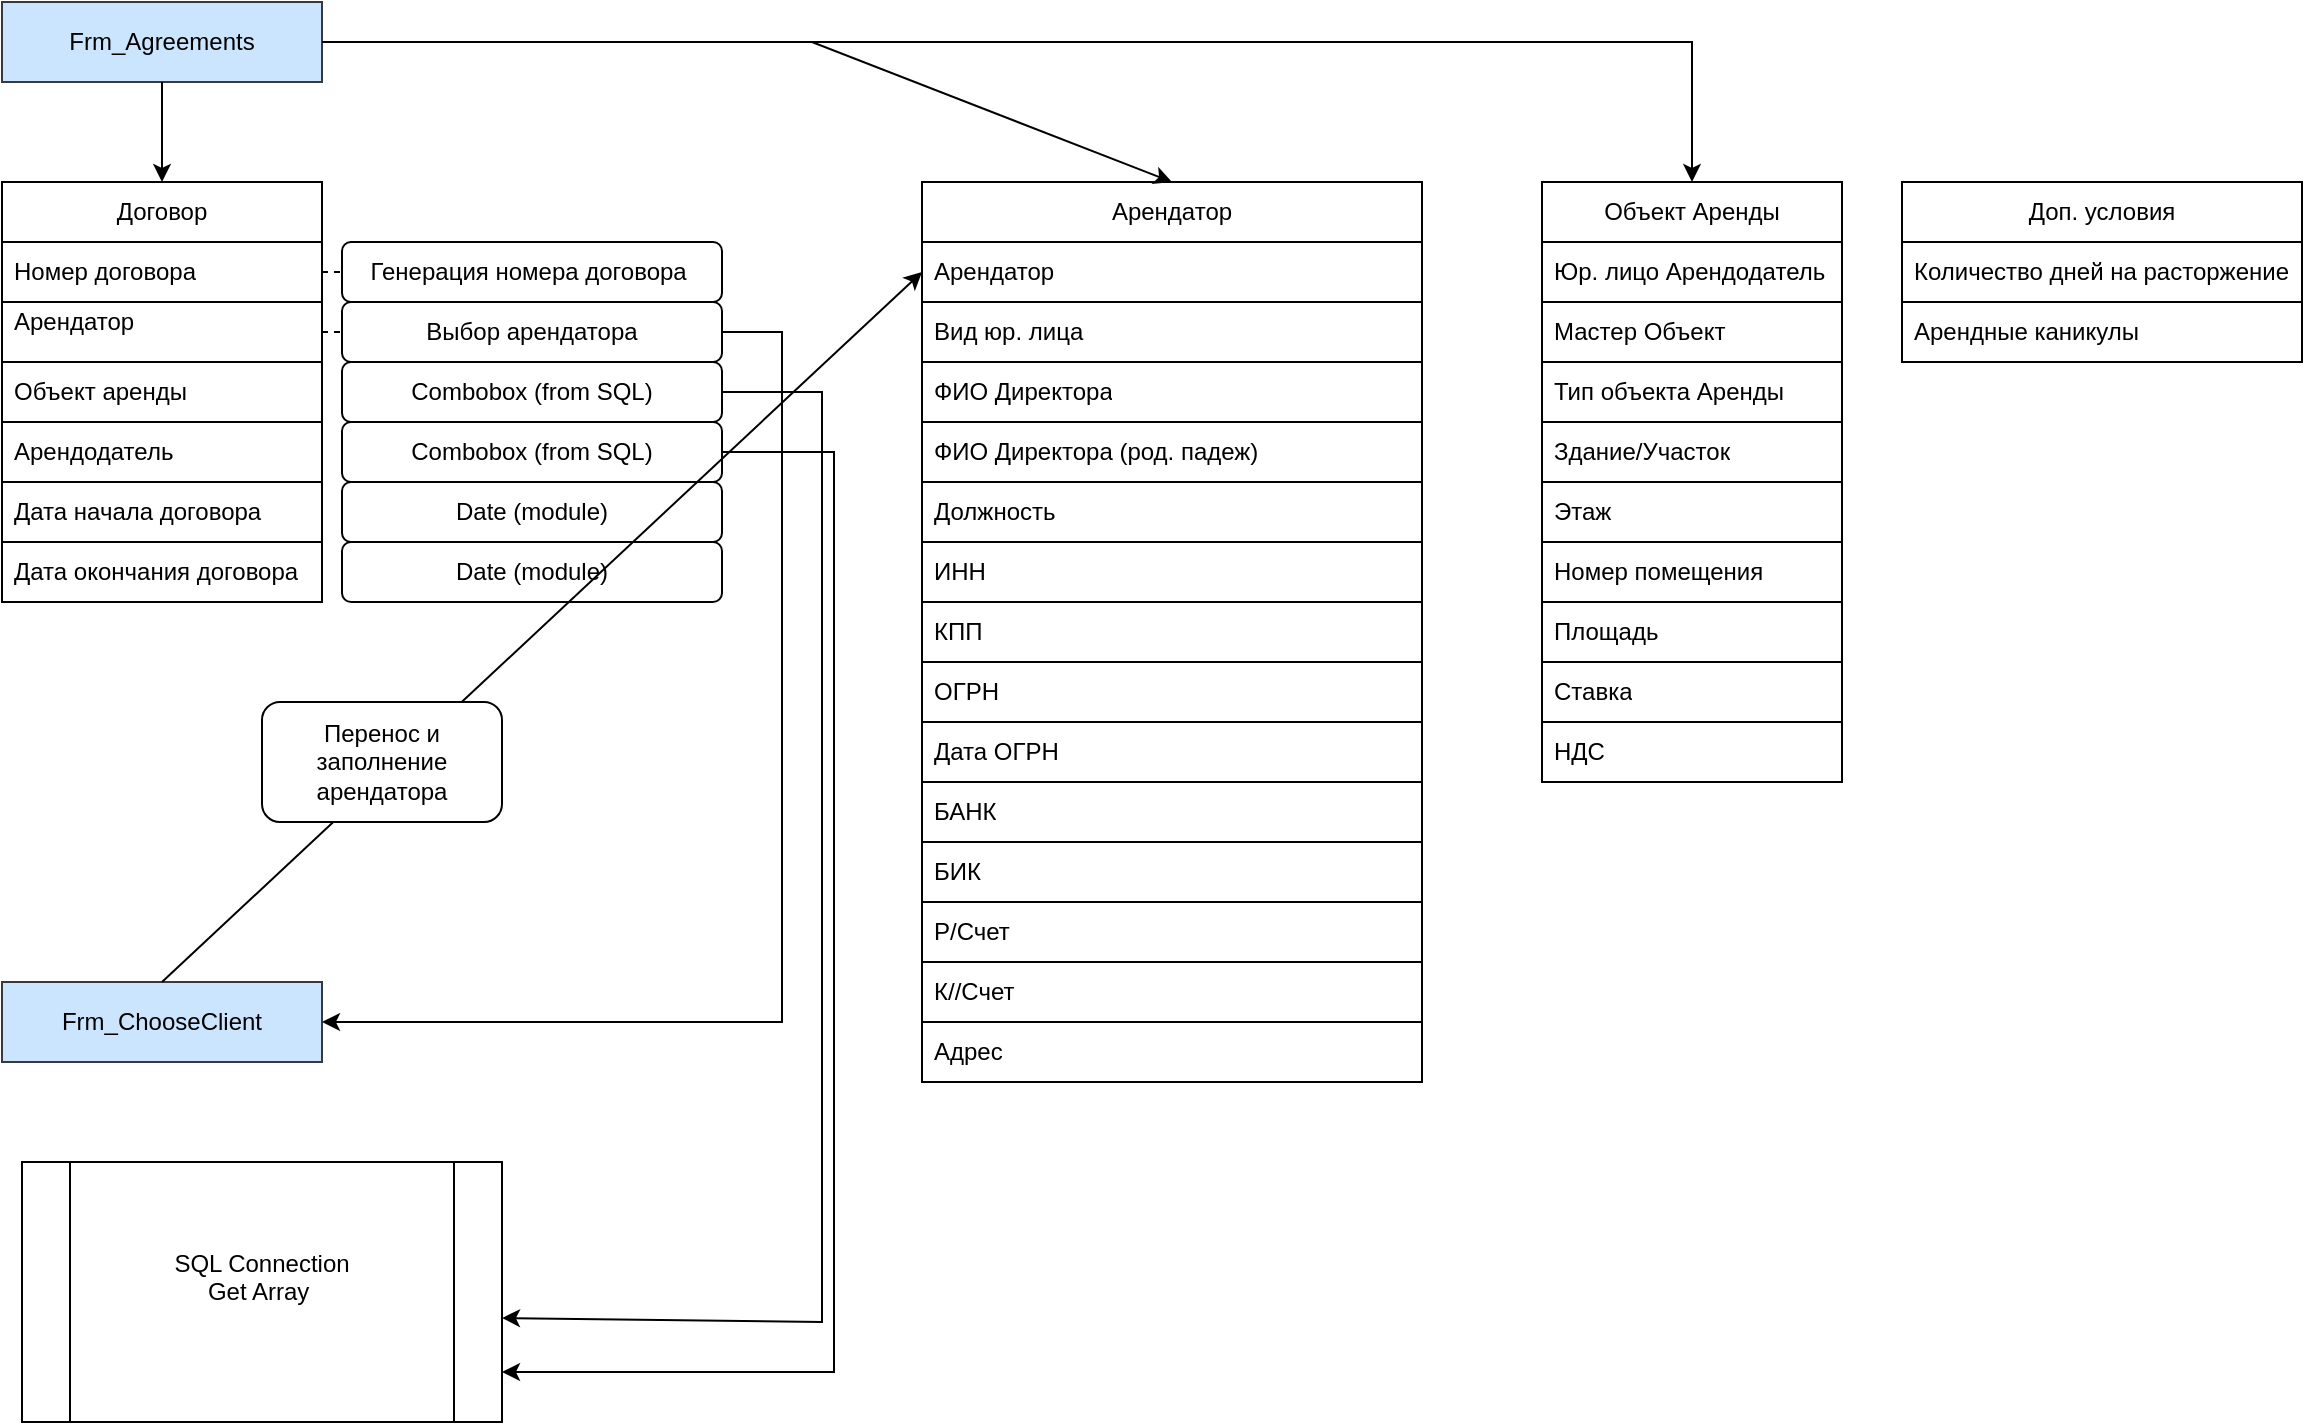<mxfile version="28.1.1">
  <diagram name="Страница — 1" id="A1ghsF1BjzzaB-2pd9RQ">
    <mxGraphModel dx="1412" dy="729" grid="1" gridSize="10" guides="1" tooltips="1" connect="1" arrows="1" fold="1" page="1" pageScale="1" pageWidth="3300" pageHeight="4681" math="0" shadow="0">
      <root>
        <mxCell id="0" />
        <mxCell id="1" parent="0" />
        <mxCell id="P2KhmCayWL-FT-29fX9e-1" value="Frm_Agreements" style="rounded=0;whiteSpace=wrap;html=1;fillColor=#cce5ff;strokeColor=#36393d;" parent="1" vertex="1">
          <mxGeometry x="20" y="20" width="160" height="40" as="geometry" />
        </mxCell>
        <mxCell id="P2KhmCayWL-FT-29fX9e-7" value="Договор" style="swimlane;fontStyle=0;childLayout=stackLayout;horizontal=1;startSize=30;horizontalStack=0;resizeParent=1;resizeParentMax=0;resizeLast=0;collapsible=1;marginBottom=0;whiteSpace=wrap;html=1;" parent="1" vertex="1">
          <mxGeometry x="20" y="110" width="160" height="210" as="geometry" />
        </mxCell>
        <mxCell id="P2KhmCayWL-FT-29fX9e-8" value="Номер договора" style="text;strokeColor=default;fillColor=none;align=left;verticalAlign=middle;spacingLeft=4;spacingRight=4;overflow=hidden;points=[[0,0.5],[1,0.5]];portConstraint=eastwest;rotatable=0;whiteSpace=wrap;html=1;" parent="P2KhmCayWL-FT-29fX9e-7" vertex="1">
          <mxGeometry y="30" width="160" height="30" as="geometry" />
        </mxCell>
        <mxCell id="P2KhmCayWL-FT-29fX9e-9" value="Арендатор&lt;div&gt;&lt;br&gt;&lt;/div&gt;" style="text;strokeColor=default;fillColor=none;align=left;verticalAlign=middle;spacingLeft=4;spacingRight=4;overflow=hidden;points=[[0,0.5],[1,0.5]];portConstraint=eastwest;rotatable=0;whiteSpace=wrap;html=1;" parent="P2KhmCayWL-FT-29fX9e-7" vertex="1">
          <mxGeometry y="60" width="160" height="30" as="geometry" />
        </mxCell>
        <mxCell id="P2KhmCayWL-FT-29fX9e-10" value="Объект аренды" style="text;strokeColor=default;fillColor=none;align=left;verticalAlign=middle;spacingLeft=4;spacingRight=4;overflow=hidden;points=[[0,0.5],[1,0.5]];portConstraint=eastwest;rotatable=0;whiteSpace=wrap;html=1;" parent="P2KhmCayWL-FT-29fX9e-7" vertex="1">
          <mxGeometry y="90" width="160" height="30" as="geometry" />
        </mxCell>
        <mxCell id="P2KhmCayWL-FT-29fX9e-11" value="Арендодатель" style="text;strokeColor=default;fillColor=none;align=left;verticalAlign=middle;spacingLeft=4;spacingRight=4;overflow=hidden;points=[[0,0.5],[1,0.5]];portConstraint=eastwest;rotatable=0;whiteSpace=wrap;html=1;" parent="P2KhmCayWL-FT-29fX9e-7" vertex="1">
          <mxGeometry y="120" width="160" height="30" as="geometry" />
        </mxCell>
        <mxCell id="P2KhmCayWL-FT-29fX9e-12" value="Дата начала договора" style="text;strokeColor=none;fillColor=none;align=left;verticalAlign=middle;spacingLeft=4;spacingRight=4;overflow=hidden;points=[[0,0.5],[1,0.5]];portConstraint=eastwest;rotatable=0;whiteSpace=wrap;html=1;" parent="P2KhmCayWL-FT-29fX9e-7" vertex="1">
          <mxGeometry y="150" width="160" height="30" as="geometry" />
        </mxCell>
        <mxCell id="P2KhmCayWL-FT-29fX9e-13" value="Дата окончания договора" style="text;strokeColor=default;fillColor=none;align=left;verticalAlign=middle;spacingLeft=4;spacingRight=4;overflow=hidden;points=[[0,0.5],[1,0.5]];portConstraint=eastwest;rotatable=0;whiteSpace=wrap;html=1;" parent="P2KhmCayWL-FT-29fX9e-7" vertex="1">
          <mxGeometry y="180" width="160" height="30" as="geometry" />
        </mxCell>
        <mxCell id="P2KhmCayWL-FT-29fX9e-14" value="" style="endArrow=classic;html=1;rounded=0;exitX=0.5;exitY=1;exitDx=0;exitDy=0;entryX=0.5;entryY=0;entryDx=0;entryDy=0;" parent="1" source="P2KhmCayWL-FT-29fX9e-1" target="P2KhmCayWL-FT-29fX9e-7" edge="1">
          <mxGeometry width="50" height="50" relative="1" as="geometry">
            <mxPoint x="360" y="140" as="sourcePoint" />
            <mxPoint x="410" y="90" as="targetPoint" />
          </mxGeometry>
        </mxCell>
        <mxCell id="P2KhmCayWL-FT-29fX9e-15" value="Арендатор" style="swimlane;fontStyle=0;childLayout=stackLayout;horizontal=1;startSize=30;horizontalStack=0;resizeParent=1;resizeParentMax=0;resizeLast=0;collapsible=1;marginBottom=0;whiteSpace=wrap;html=1;" parent="1" vertex="1">
          <mxGeometry x="480" y="110" width="250" height="450" as="geometry" />
        </mxCell>
        <mxCell id="P2KhmCayWL-FT-29fX9e-16" value="Арендатор" style="text;strokeColor=none;fillColor=none;align=left;verticalAlign=middle;spacingLeft=4;spacingRight=4;overflow=hidden;points=[[0,0.5],[1,0.5]];portConstraint=eastwest;rotatable=0;whiteSpace=wrap;html=1;" parent="P2KhmCayWL-FT-29fX9e-15" vertex="1">
          <mxGeometry y="30" width="250" height="30" as="geometry" />
        </mxCell>
        <mxCell id="P2KhmCayWL-FT-29fX9e-17" value="&lt;div&gt;Вид юр. лица&lt;/div&gt;" style="text;strokeColor=default;fillColor=none;align=left;verticalAlign=middle;spacingLeft=4;spacingRight=4;overflow=hidden;points=[[0,0.5],[1,0.5]];portConstraint=eastwest;rotatable=0;whiteSpace=wrap;html=1;" parent="P2KhmCayWL-FT-29fX9e-15" vertex="1">
          <mxGeometry y="60" width="250" height="30" as="geometry" />
        </mxCell>
        <mxCell id="P2KhmCayWL-FT-29fX9e-18" value="ФИО Директора" style="text;strokeColor=default;fillColor=none;align=left;verticalAlign=middle;spacingLeft=4;spacingRight=4;overflow=hidden;points=[[0,0.5],[1,0.5]];portConstraint=eastwest;rotatable=0;whiteSpace=wrap;html=1;" parent="P2KhmCayWL-FT-29fX9e-15" vertex="1">
          <mxGeometry y="90" width="250" height="30" as="geometry" />
        </mxCell>
        <mxCell id="P2KhmCayWL-FT-29fX9e-19" value="ФИО Директора (род. падеж)" style="text;strokeColor=default;fillColor=none;align=left;verticalAlign=middle;spacingLeft=4;spacingRight=4;overflow=hidden;points=[[0,0.5],[1,0.5]];portConstraint=eastwest;rotatable=0;whiteSpace=wrap;html=1;" parent="P2KhmCayWL-FT-29fX9e-15" vertex="1">
          <mxGeometry y="120" width="250" height="30" as="geometry" />
        </mxCell>
        <mxCell id="P2KhmCayWL-FT-29fX9e-20" value="Должность" style="text;strokeColor=default;fillColor=none;align=left;verticalAlign=middle;spacingLeft=4;spacingRight=4;overflow=hidden;points=[[0,0.5],[1,0.5]];portConstraint=eastwest;rotatable=0;whiteSpace=wrap;html=1;" parent="P2KhmCayWL-FT-29fX9e-15" vertex="1">
          <mxGeometry y="150" width="250" height="30" as="geometry" />
        </mxCell>
        <mxCell id="P2KhmCayWL-FT-29fX9e-21" value="ИНН" style="text;strokeColor=default;fillColor=none;align=left;verticalAlign=middle;spacingLeft=4;spacingRight=4;overflow=hidden;points=[[0,0.5],[1,0.5]];portConstraint=eastwest;rotatable=0;whiteSpace=wrap;html=1;" parent="P2KhmCayWL-FT-29fX9e-15" vertex="1">
          <mxGeometry y="180" width="250" height="30" as="geometry" />
        </mxCell>
        <mxCell id="P2KhmCayWL-FT-29fX9e-22" value="КПП" style="text;strokeColor=default;fillColor=none;align=left;verticalAlign=middle;spacingLeft=4;spacingRight=4;overflow=hidden;points=[[0,0.5],[1,0.5]];portConstraint=eastwest;rotatable=0;whiteSpace=wrap;html=1;" parent="P2KhmCayWL-FT-29fX9e-15" vertex="1">
          <mxGeometry y="210" width="250" height="30" as="geometry" />
        </mxCell>
        <mxCell id="P2KhmCayWL-FT-29fX9e-23" value="ОГРН" style="text;strokeColor=default;fillColor=none;align=left;verticalAlign=middle;spacingLeft=4;spacingRight=4;overflow=hidden;points=[[0,0.5],[1,0.5]];portConstraint=eastwest;rotatable=0;whiteSpace=wrap;html=1;" parent="P2KhmCayWL-FT-29fX9e-15" vertex="1">
          <mxGeometry y="240" width="250" height="30" as="geometry" />
        </mxCell>
        <mxCell id="P2KhmCayWL-FT-29fX9e-24" value="Дата ОГРН" style="text;strokeColor=default;fillColor=none;align=left;verticalAlign=middle;spacingLeft=4;spacingRight=4;overflow=hidden;points=[[0,0.5],[1,0.5]];portConstraint=eastwest;rotatable=0;whiteSpace=wrap;html=1;" parent="P2KhmCayWL-FT-29fX9e-15" vertex="1">
          <mxGeometry y="270" width="250" height="30" as="geometry" />
        </mxCell>
        <mxCell id="P2KhmCayWL-FT-29fX9e-25" value="БАНК" style="text;strokeColor=default;fillColor=none;align=left;verticalAlign=middle;spacingLeft=4;spacingRight=4;overflow=hidden;points=[[0,0.5],[1,0.5]];portConstraint=eastwest;rotatable=0;whiteSpace=wrap;html=1;" parent="P2KhmCayWL-FT-29fX9e-15" vertex="1">
          <mxGeometry y="300" width="250" height="30" as="geometry" />
        </mxCell>
        <mxCell id="P2KhmCayWL-FT-29fX9e-26" value="БИК" style="text;strokeColor=default;fillColor=none;align=left;verticalAlign=middle;spacingLeft=4;spacingRight=4;overflow=hidden;points=[[0,0.5],[1,0.5]];portConstraint=eastwest;rotatable=0;whiteSpace=wrap;html=1;" parent="P2KhmCayWL-FT-29fX9e-15" vertex="1">
          <mxGeometry y="330" width="250" height="30" as="geometry" />
        </mxCell>
        <mxCell id="P2KhmCayWL-FT-29fX9e-27" value="Р/Счет" style="text;strokeColor=default;fillColor=none;align=left;verticalAlign=middle;spacingLeft=4;spacingRight=4;overflow=hidden;points=[[0,0.5],[1,0.5]];portConstraint=eastwest;rotatable=0;whiteSpace=wrap;html=1;" parent="P2KhmCayWL-FT-29fX9e-15" vertex="1">
          <mxGeometry y="360" width="250" height="30" as="geometry" />
        </mxCell>
        <mxCell id="P2KhmCayWL-FT-29fX9e-28" value="К//Счет" style="text;strokeColor=default;fillColor=none;align=left;verticalAlign=middle;spacingLeft=4;spacingRight=4;overflow=hidden;points=[[0,0.5],[1,0.5]];portConstraint=eastwest;rotatable=0;whiteSpace=wrap;html=1;" parent="P2KhmCayWL-FT-29fX9e-15" vertex="1">
          <mxGeometry y="390" width="250" height="30" as="geometry" />
        </mxCell>
        <mxCell id="P2KhmCayWL-FT-29fX9e-29" value="Адрес" style="text;strokeColor=default;fillColor=none;align=left;verticalAlign=middle;spacingLeft=4;spacingRight=4;overflow=hidden;points=[[0,0.5],[1,0.5]];portConstraint=eastwest;rotatable=0;whiteSpace=wrap;html=1;" parent="P2KhmCayWL-FT-29fX9e-15" vertex="1">
          <mxGeometry y="420" width="250" height="30" as="geometry" />
        </mxCell>
        <mxCell id="P2KhmCayWL-FT-29fX9e-30" value="" style="endArrow=classic;html=1;rounded=0;exitX=1;exitY=0.5;exitDx=0;exitDy=0;entryX=0.5;entryY=0;entryDx=0;entryDy=0;" parent="1" source="P2KhmCayWL-FT-29fX9e-1" target="P2KhmCayWL-FT-29fX9e-15" edge="1">
          <mxGeometry width="50" height="50" relative="1" as="geometry">
            <mxPoint x="520" y="290" as="sourcePoint" />
            <mxPoint x="570" y="240" as="targetPoint" />
            <Array as="points">
              <mxPoint x="425" y="40" />
            </Array>
          </mxGeometry>
        </mxCell>
        <mxCell id="P2KhmCayWL-FT-29fX9e-32" value="Генерация номера договора&amp;nbsp;" style="rounded=1;whiteSpace=wrap;html=1;fillColor=light-dark(#FFFFFF,#66FF66);" parent="1" vertex="1">
          <mxGeometry x="190" y="140" width="190" height="30" as="geometry" />
        </mxCell>
        <mxCell id="P2KhmCayWL-FT-29fX9e-33" value="" style="endArrow=none;dashed=1;html=1;rounded=0;" parent="1" source="P2KhmCayWL-FT-29fX9e-8" target="P2KhmCayWL-FT-29fX9e-32" edge="1">
          <mxGeometry width="50" height="50" relative="1" as="geometry">
            <mxPoint x="550" y="370" as="sourcePoint" />
            <mxPoint x="600" y="320" as="targetPoint" />
          </mxGeometry>
        </mxCell>
        <mxCell id="P2KhmCayWL-FT-29fX9e-34" value="Выбор арендатора" style="rounded=1;whiteSpace=wrap;html=1;" parent="1" vertex="1">
          <mxGeometry x="190" y="170" width="190" height="30" as="geometry" />
        </mxCell>
        <mxCell id="P2KhmCayWL-FT-29fX9e-35" value="Frm_ChooseClient" style="rounded=0;whiteSpace=wrap;html=1;fillColor=#cce5ff;strokeColor=#36393d;" parent="1" vertex="1">
          <mxGeometry x="20" y="510" width="160" height="40" as="geometry" />
        </mxCell>
        <mxCell id="P2KhmCayWL-FT-29fX9e-37" value="" style="endArrow=none;dashed=1;html=1;rounded=0;" parent="1" source="P2KhmCayWL-FT-29fX9e-9" target="P2KhmCayWL-FT-29fX9e-34" edge="1">
          <mxGeometry width="50" height="50" relative="1" as="geometry">
            <mxPoint x="550" y="270" as="sourcePoint" />
            <mxPoint x="600" y="220" as="targetPoint" />
          </mxGeometry>
        </mxCell>
        <mxCell id="P2KhmCayWL-FT-29fX9e-38" value="Combobox (from SQL)" style="rounded=1;whiteSpace=wrap;html=1;" parent="1" vertex="1">
          <mxGeometry x="190" y="200" width="190" height="30" as="geometry" />
        </mxCell>
        <mxCell id="P2KhmCayWL-FT-29fX9e-39" value="Combobox (from SQL)" style="rounded=1;whiteSpace=wrap;html=1;" parent="1" vertex="1">
          <mxGeometry x="190" y="230" width="190" height="30" as="geometry" />
        </mxCell>
        <mxCell id="P2KhmCayWL-FT-29fX9e-40" value="Date (module)" style="rounded=1;whiteSpace=wrap;html=1;fillColor=light-dark(#FFFFFF,#FF9933);" parent="1" vertex="1">
          <mxGeometry x="190" y="260" width="190" height="30" as="geometry" />
        </mxCell>
        <mxCell id="P2KhmCayWL-FT-29fX9e-41" value="Date (module)" style="rounded=1;whiteSpace=wrap;html=1;fillColor=light-dark(#FFFFFF,#FF9933);" parent="1" vertex="1">
          <mxGeometry x="190" y="290" width="190" height="30" as="geometry" />
        </mxCell>
        <mxCell id="jIrSYvurTz4iu8cJAzpZ-1" value="" style="endArrow=classic;html=1;rounded=0;exitX=1;exitY=0.5;exitDx=0;exitDy=0;entryX=1;entryY=0.5;entryDx=0;entryDy=0;" parent="1" source="P2KhmCayWL-FT-29fX9e-34" target="P2KhmCayWL-FT-29fX9e-35" edge="1">
          <mxGeometry width="50" height="50" relative="1" as="geometry">
            <mxPoint x="550" y="270" as="sourcePoint" />
            <mxPoint x="600" y="220" as="targetPoint" />
            <Array as="points">
              <mxPoint x="410" y="185" />
              <mxPoint x="410" y="530" />
            </Array>
          </mxGeometry>
        </mxCell>
        <mxCell id="jIrSYvurTz4iu8cJAzpZ-2" value="SQL Connection&lt;div&gt;Get Array&amp;nbsp;&lt;/div&gt;&lt;div&gt;&lt;br&gt;&lt;/div&gt;" style="shape=process;whiteSpace=wrap;html=1;backgroundOutline=1;" parent="1" vertex="1">
          <mxGeometry x="30" y="600" width="240" height="130" as="geometry" />
        </mxCell>
        <mxCell id="jIrSYvurTz4iu8cJAzpZ-3" value="" style="endArrow=classic;html=1;rounded=0;exitX=1;exitY=0.5;exitDx=0;exitDy=0;" parent="1" source="P2KhmCayWL-FT-29fX9e-38" edge="1">
          <mxGeometry width="50" height="50" relative="1" as="geometry">
            <mxPoint x="380" y="215" as="sourcePoint" />
            <mxPoint x="270" y="678" as="targetPoint" />
            <Array as="points">
              <mxPoint x="430" y="215" />
              <mxPoint x="430" y="680" />
            </Array>
          </mxGeometry>
        </mxCell>
        <mxCell id="jIrSYvurTz4iu8cJAzpZ-4" value="" style="endArrow=classic;html=1;rounded=0;exitX=1;exitY=0.5;exitDx=0;exitDy=0;" parent="1" source="P2KhmCayWL-FT-29fX9e-39" edge="1">
          <mxGeometry width="50" height="50" relative="1" as="geometry">
            <mxPoint x="386" y="240" as="sourcePoint" />
            <mxPoint x="270" y="705" as="targetPoint" />
            <Array as="points">
              <mxPoint x="436" y="245" />
              <mxPoint x="436" y="705" />
            </Array>
          </mxGeometry>
        </mxCell>
        <mxCell id="jIrSYvurTz4iu8cJAzpZ-5" value="" style="endArrow=classic;html=1;rounded=0;exitX=0.5;exitY=0;exitDx=0;exitDy=0;entryX=0;entryY=0.5;entryDx=0;entryDy=0;" parent="1" source="P2KhmCayWL-FT-29fX9e-35" target="P2KhmCayWL-FT-29fX9e-16" edge="1">
          <mxGeometry width="50" height="50" relative="1" as="geometry">
            <mxPoint x="550" y="370" as="sourcePoint" />
            <mxPoint x="600" y="320" as="targetPoint" />
          </mxGeometry>
        </mxCell>
        <mxCell id="jIrSYvurTz4iu8cJAzpZ-6" value="Перенос и заполнение арендатора" style="rounded=1;whiteSpace=wrap;html=1;" parent="1" vertex="1">
          <mxGeometry x="150" y="370" width="120" height="60" as="geometry" />
        </mxCell>
        <mxCell id="jIrSYvurTz4iu8cJAzpZ-7" value="Объект Аренды" style="swimlane;fontStyle=0;childLayout=stackLayout;horizontal=1;startSize=30;horizontalStack=0;resizeParent=1;resizeParentMax=0;resizeLast=0;collapsible=1;marginBottom=0;whiteSpace=wrap;html=1;" parent="1" vertex="1">
          <mxGeometry x="790" y="110" width="150" height="300" as="geometry" />
        </mxCell>
        <mxCell id="jIrSYvurTz4iu8cJAzpZ-8" value="Юр. лицо Арендодатель" style="text;strokeColor=none;fillColor=none;align=left;verticalAlign=middle;spacingLeft=4;spacingRight=4;overflow=hidden;points=[[0,0.5],[1,0.5]];portConstraint=eastwest;rotatable=0;whiteSpace=wrap;html=1;" parent="jIrSYvurTz4iu8cJAzpZ-7" vertex="1">
          <mxGeometry y="30" width="150" height="30" as="geometry" />
        </mxCell>
        <mxCell id="jIrSYvurTz4iu8cJAzpZ-9" value="&lt;div&gt;Мастер Объект&lt;span style=&quot;white-space: pre;&quot;&gt;&#x9;&lt;/span&gt;&lt;/div&gt;" style="text;strokeColor=default;fillColor=none;align=left;verticalAlign=middle;spacingLeft=4;spacingRight=4;overflow=hidden;points=[[0,0.5],[1,0.5]];portConstraint=eastwest;rotatable=0;whiteSpace=wrap;html=1;" parent="jIrSYvurTz4iu8cJAzpZ-7" vertex="1">
          <mxGeometry y="60" width="150" height="30" as="geometry" />
        </mxCell>
        <mxCell id="jIrSYvurTz4iu8cJAzpZ-10" value="Тип объекта Аренды" style="text;strokeColor=default;fillColor=none;align=left;verticalAlign=middle;spacingLeft=4;spacingRight=4;overflow=hidden;points=[[0,0.5],[1,0.5]];portConstraint=eastwest;rotatable=0;whiteSpace=wrap;html=1;" parent="jIrSYvurTz4iu8cJAzpZ-7" vertex="1">
          <mxGeometry y="90" width="150" height="30" as="geometry" />
        </mxCell>
        <mxCell id="jIrSYvurTz4iu8cJAzpZ-11" value="Здание/Участок" style="text;strokeColor=default;fillColor=none;align=left;verticalAlign=middle;spacingLeft=4;spacingRight=4;overflow=hidden;points=[[0,0.5],[1,0.5]];portConstraint=eastwest;rotatable=0;whiteSpace=wrap;html=1;" parent="jIrSYvurTz4iu8cJAzpZ-7" vertex="1">
          <mxGeometry y="120" width="150" height="30" as="geometry" />
        </mxCell>
        <mxCell id="jIrSYvurTz4iu8cJAzpZ-12" value="Этаж&lt;span style=&quot;white-space: pre;&quot;&gt;&#x9;&lt;/span&gt;" style="text;strokeColor=default;fillColor=none;align=left;verticalAlign=middle;spacingLeft=4;spacingRight=4;overflow=hidden;points=[[0,0.5],[1,0.5]];portConstraint=eastwest;rotatable=0;whiteSpace=wrap;html=1;" parent="jIrSYvurTz4iu8cJAzpZ-7" vertex="1">
          <mxGeometry y="150" width="150" height="30" as="geometry" />
        </mxCell>
        <mxCell id="jIrSYvurTz4iu8cJAzpZ-13" value="Номер помещения" style="text;strokeColor=default;fillColor=none;align=left;verticalAlign=middle;spacingLeft=4;spacingRight=4;overflow=hidden;points=[[0,0.5],[1,0.5]];portConstraint=eastwest;rotatable=0;whiteSpace=wrap;html=1;" parent="jIrSYvurTz4iu8cJAzpZ-7" vertex="1">
          <mxGeometry y="180" width="150" height="30" as="geometry" />
        </mxCell>
        <mxCell id="jIrSYvurTz4iu8cJAzpZ-14" value="Площадь" style="text;strokeColor=default;fillColor=none;align=left;verticalAlign=middle;spacingLeft=4;spacingRight=4;overflow=hidden;points=[[0,0.5],[1,0.5]];portConstraint=eastwest;rotatable=0;whiteSpace=wrap;html=1;" parent="jIrSYvurTz4iu8cJAzpZ-7" vertex="1">
          <mxGeometry y="210" width="150" height="30" as="geometry" />
        </mxCell>
        <mxCell id="jIrSYvurTz4iu8cJAzpZ-15" value="Ставка" style="text;strokeColor=default;fillColor=none;align=left;verticalAlign=middle;spacingLeft=4;spacingRight=4;overflow=hidden;points=[[0,0.5],[1,0.5]];portConstraint=eastwest;rotatable=0;whiteSpace=wrap;html=1;" parent="jIrSYvurTz4iu8cJAzpZ-7" vertex="1">
          <mxGeometry y="240" width="150" height="30" as="geometry" />
        </mxCell>
        <mxCell id="jIrSYvurTz4iu8cJAzpZ-16" value="НДС" style="text;strokeColor=default;fillColor=none;align=left;verticalAlign=middle;spacingLeft=4;spacingRight=4;overflow=hidden;points=[[0,0.5],[1,0.5]];portConstraint=eastwest;rotatable=0;whiteSpace=wrap;html=1;" parent="jIrSYvurTz4iu8cJAzpZ-7" vertex="1">
          <mxGeometry y="270" width="150" height="30" as="geometry" />
        </mxCell>
        <mxCell id="jIrSYvurTz4iu8cJAzpZ-22" value="Доп. условия" style="swimlane;fontStyle=0;childLayout=stackLayout;horizontal=1;startSize=30;horizontalStack=0;resizeParent=1;resizeParentMax=0;resizeLast=0;collapsible=1;marginBottom=0;whiteSpace=wrap;html=1;" parent="1" vertex="1">
          <mxGeometry x="970" y="110" width="200" height="90" as="geometry" />
        </mxCell>
        <mxCell id="jIrSYvurTz4iu8cJAzpZ-23" value="Количество дней на расторжение" style="text;strokeColor=none;fillColor=none;align=left;verticalAlign=middle;spacingLeft=4;spacingRight=4;overflow=hidden;points=[[0,0.5],[1,0.5]];portConstraint=eastwest;rotatable=0;whiteSpace=wrap;html=1;" parent="jIrSYvurTz4iu8cJAzpZ-22" vertex="1">
          <mxGeometry y="30" width="200" height="30" as="geometry" />
        </mxCell>
        <mxCell id="jIrSYvurTz4iu8cJAzpZ-24" value="Арендные каникулы" style="text;strokeColor=default;fillColor=none;align=left;verticalAlign=middle;spacingLeft=4;spacingRight=4;overflow=hidden;points=[[0,0.5],[1,0.5]];portConstraint=eastwest;rotatable=0;whiteSpace=wrap;html=1;" parent="jIrSYvurTz4iu8cJAzpZ-22" vertex="1">
          <mxGeometry y="60" width="200" height="30" as="geometry" />
        </mxCell>
        <mxCell id="n6Qoe28Ls0T8CQrZzMNm-1" value="" style="endArrow=classic;html=1;rounded=0;exitX=1;exitY=0.5;exitDx=0;exitDy=0;entryX=0.5;entryY=0;entryDx=0;entryDy=0;" edge="1" parent="1" source="P2KhmCayWL-FT-29fX9e-1" target="jIrSYvurTz4iu8cJAzpZ-7">
          <mxGeometry width="50" height="50" relative="1" as="geometry">
            <mxPoint x="690" y="400" as="sourcePoint" />
            <mxPoint x="860" y="40" as="targetPoint" />
            <Array as="points">
              <mxPoint x="865" y="40" />
            </Array>
          </mxGeometry>
        </mxCell>
      </root>
    </mxGraphModel>
  </diagram>
</mxfile>
